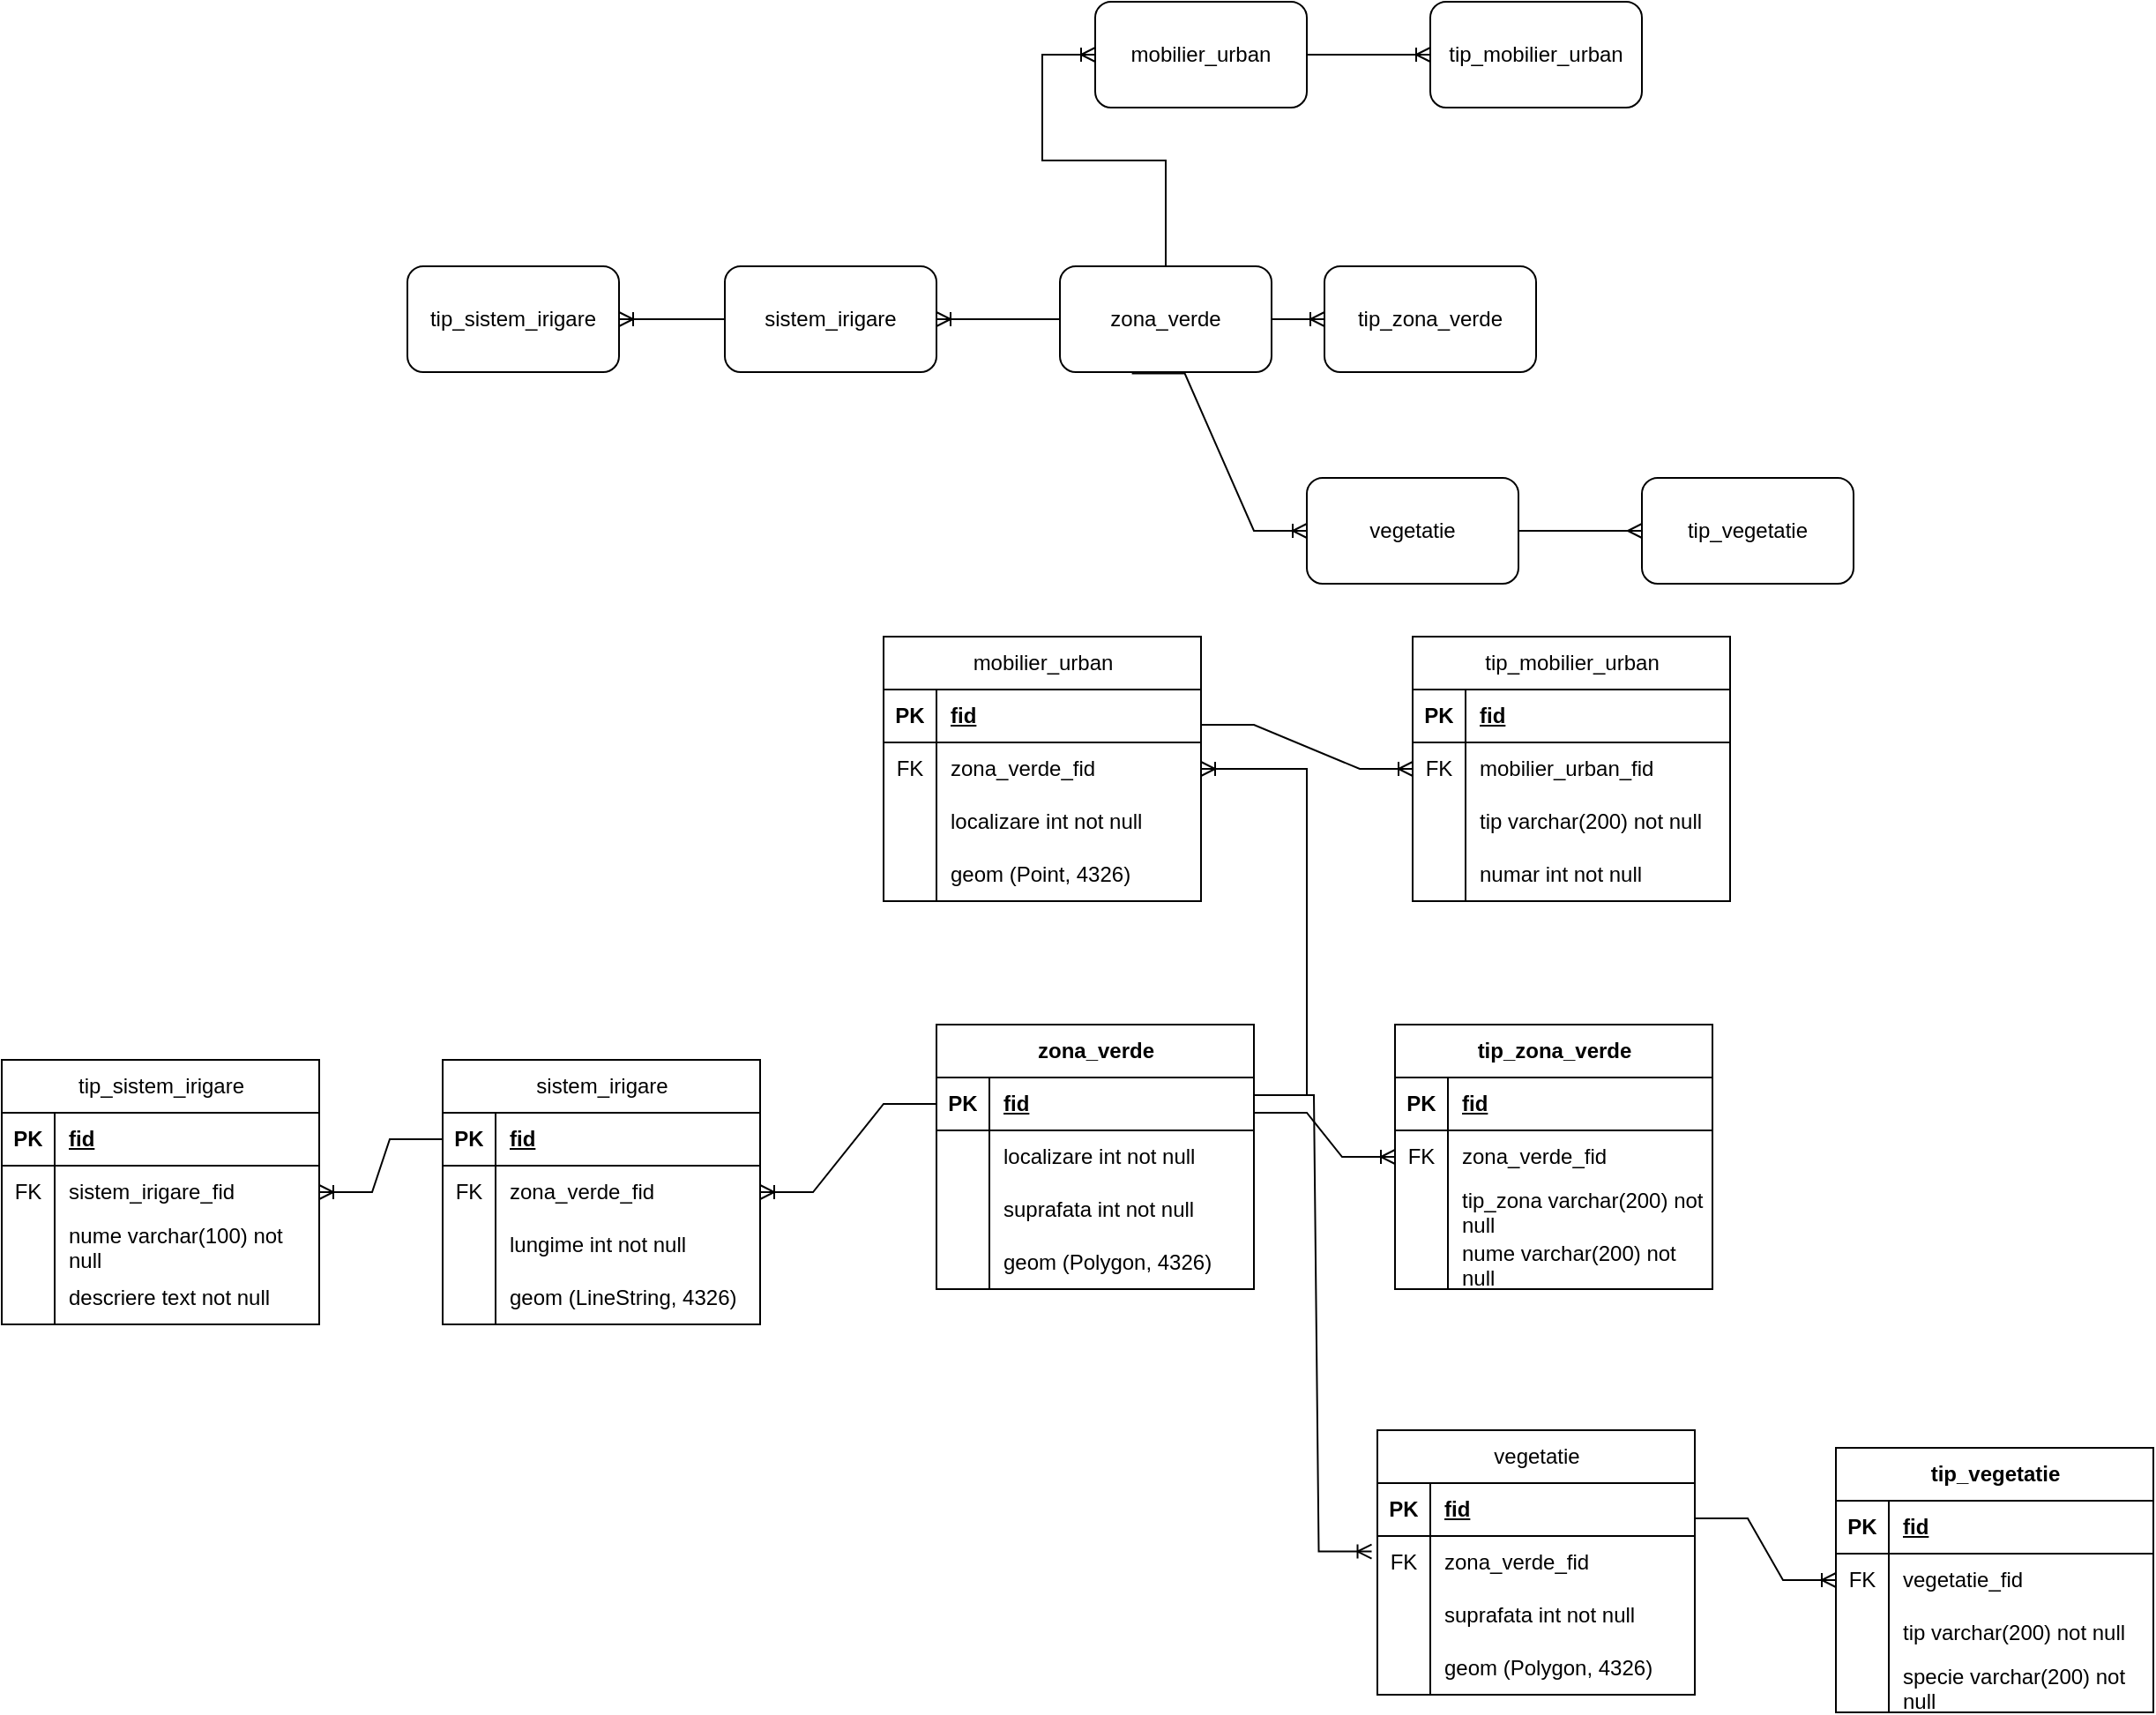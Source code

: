 <mxfile version="24.4.4" type="github">
  <diagram id="R2lEEEUBdFMjLlhIrx00" name="Page-1">
    <mxGraphModel dx="3083" dy="1831" grid="1" gridSize="10" guides="1" tooltips="1" connect="1" arrows="1" fold="1" page="1" pageScale="1" pageWidth="850" pageHeight="1100" math="0" shadow="0" extFonts="Permanent Marker^https://fonts.googleapis.com/css?family=Permanent+Marker">
      <root>
        <mxCell id="0" />
        <mxCell id="1" parent="0" />
        <mxCell id="Djv5T1rqlEVUEKe_ZdRL-2" value="tip_zona_verde" style="rounded=1;whiteSpace=wrap;html=1;" vertex="1" parent="1">
          <mxGeometry x="-220" y="-280" width="120" height="60" as="geometry" />
        </mxCell>
        <mxCell id="Djv5T1rqlEVUEKe_ZdRL-3" value="vegetatie" style="rounded=1;whiteSpace=wrap;html=1;" vertex="1" parent="1">
          <mxGeometry x="-230" y="-160" width="120" height="60" as="geometry" />
        </mxCell>
        <mxCell id="Djv5T1rqlEVUEKe_ZdRL-4" value="tip_vegetatie" style="rounded=1;whiteSpace=wrap;html=1;" vertex="1" parent="1">
          <mxGeometry x="-40" y="-160" width="120" height="60" as="geometry" />
        </mxCell>
        <mxCell id="Djv5T1rqlEVUEKe_ZdRL-6" value="mobilier_urban" style="rounded=1;whiteSpace=wrap;html=1;" vertex="1" parent="1">
          <mxGeometry x="-350" y="-430" width="120" height="60" as="geometry" />
        </mxCell>
        <mxCell id="Djv5T1rqlEVUEKe_ZdRL-7" value="sistem_irigare" style="rounded=1;whiteSpace=wrap;html=1;" vertex="1" parent="1">
          <mxGeometry x="-560" y="-280" width="120" height="60" as="geometry" />
        </mxCell>
        <mxCell id="Djv5T1rqlEVUEKe_ZdRL-8" value="tip_mobilier_urban" style="rounded=1;whiteSpace=wrap;html=1;" vertex="1" parent="1">
          <mxGeometry x="-160" y="-430" width="120" height="60" as="geometry" />
        </mxCell>
        <mxCell id="Djv5T1rqlEVUEKe_ZdRL-9" value="zona_verde" style="rounded=1;whiteSpace=wrap;html=1;" vertex="1" parent="1">
          <mxGeometry x="-370" y="-280" width="120" height="60" as="geometry" />
        </mxCell>
        <mxCell id="Djv5T1rqlEVUEKe_ZdRL-10" value="tip_sistem_irigare" style="rounded=1;whiteSpace=wrap;html=1;" vertex="1" parent="1">
          <mxGeometry x="-740" y="-280" width="120" height="60" as="geometry" />
        </mxCell>
        <mxCell id="Djv5T1rqlEVUEKe_ZdRL-11" value="" style="edgeStyle=entityRelationEdgeStyle;fontSize=12;html=1;endArrow=ERoneToMany;rounded=0;entryX=0;entryY=0.5;entryDx=0;entryDy=0;" edge="1" parent="1" target="Djv5T1rqlEVUEKe_ZdRL-2">
          <mxGeometry width="100" height="100" relative="1" as="geometry">
            <mxPoint x="-250" y="-250" as="sourcePoint" />
            <mxPoint x="-150" y="-350" as="targetPoint" />
          </mxGeometry>
        </mxCell>
        <mxCell id="Djv5T1rqlEVUEKe_ZdRL-12" value="" style="edgeStyle=entityRelationEdgeStyle;fontSize=12;html=1;endArrow=ERoneToMany;rounded=0;exitX=0.34;exitY=1.013;exitDx=0;exitDy=0;exitPerimeter=0;" edge="1" parent="1" source="Djv5T1rqlEVUEKe_ZdRL-9">
          <mxGeometry width="100" height="100" relative="1" as="geometry">
            <mxPoint x="-80" y="-140" as="sourcePoint" />
            <mxPoint x="-230" y="-130" as="targetPoint" />
          </mxGeometry>
        </mxCell>
        <mxCell id="Djv5T1rqlEVUEKe_ZdRL-13" value="" style="edgeStyle=entityRelationEdgeStyle;fontSize=12;html=1;endArrow=ERmany;rounded=0;" edge="1" parent="1" target="Djv5T1rqlEVUEKe_ZdRL-4">
          <mxGeometry width="100" height="100" relative="1" as="geometry">
            <mxPoint x="-110" y="-130" as="sourcePoint" />
            <mxPoint x="-10" y="-230" as="targetPoint" />
          </mxGeometry>
        </mxCell>
        <mxCell id="Djv5T1rqlEVUEKe_ZdRL-16" value="" style="edgeStyle=entityRelationEdgeStyle;fontSize=12;html=1;endArrow=ERoneToMany;rounded=0;" edge="1" parent="1">
          <mxGeometry width="100" height="100" relative="1" as="geometry">
            <mxPoint x="-340" y="-280" as="sourcePoint" />
            <mxPoint x="-350" y="-400" as="targetPoint" />
          </mxGeometry>
        </mxCell>
        <mxCell id="Djv5T1rqlEVUEKe_ZdRL-18" value="" style="edgeStyle=entityRelationEdgeStyle;fontSize=12;html=1;endArrow=ERoneToMany;rounded=0;entryX=0;entryY=0.5;entryDx=0;entryDy=0;" edge="1" parent="1" target="Djv5T1rqlEVUEKe_ZdRL-8">
          <mxGeometry width="100" height="100" relative="1" as="geometry">
            <mxPoint x="-230" y="-400" as="sourcePoint" />
            <mxPoint x="-130" y="-500" as="targetPoint" />
          </mxGeometry>
        </mxCell>
        <mxCell id="Djv5T1rqlEVUEKe_ZdRL-19" value="" style="edgeStyle=entityRelationEdgeStyle;fontSize=12;html=1;endArrow=ERoneToMany;rounded=0;exitX=0;exitY=0.5;exitDx=0;exitDy=0;entryX=1;entryY=0.5;entryDx=0;entryDy=0;" edge="1" parent="1" source="Djv5T1rqlEVUEKe_ZdRL-9" target="Djv5T1rqlEVUEKe_ZdRL-7">
          <mxGeometry width="100" height="100" relative="1" as="geometry">
            <mxPoint x="-490" y="-70" as="sourcePoint" />
            <mxPoint x="-390" y="-170" as="targetPoint" />
          </mxGeometry>
        </mxCell>
        <mxCell id="Djv5T1rqlEVUEKe_ZdRL-20" value="" style="edgeStyle=entityRelationEdgeStyle;fontSize=12;html=1;endArrow=ERoneToMany;rounded=0;exitX=0;exitY=0.5;exitDx=0;exitDy=0;entryX=1;entryY=0.5;entryDx=0;entryDy=0;" edge="1" parent="1" source="Djv5T1rqlEVUEKe_ZdRL-7" target="Djv5T1rqlEVUEKe_ZdRL-10">
          <mxGeometry width="100" height="100" relative="1" as="geometry">
            <mxPoint x="-610" y="-280" as="sourcePoint" />
            <mxPoint x="-510" y="-380" as="targetPoint" />
          </mxGeometry>
        </mxCell>
        <mxCell id="Djv5T1rqlEVUEKe_ZdRL-21" value="&lt;span style=&quot;font-weight: 400; text-wrap: wrap;&quot;&gt;tip_mobilier_urban&lt;/span&gt;" style="shape=table;startSize=30;container=1;collapsible=1;childLayout=tableLayout;fixedRows=1;rowLines=0;fontStyle=1;align=center;resizeLast=1;html=1;" vertex="1" parent="1">
          <mxGeometry x="-170" y="-70" width="180" height="150" as="geometry" />
        </mxCell>
        <mxCell id="Djv5T1rqlEVUEKe_ZdRL-22" value="" style="shape=tableRow;horizontal=0;startSize=0;swimlaneHead=0;swimlaneBody=0;fillColor=none;collapsible=0;dropTarget=0;points=[[0,0.5],[1,0.5]];portConstraint=eastwest;top=0;left=0;right=0;bottom=1;" vertex="1" parent="Djv5T1rqlEVUEKe_ZdRL-21">
          <mxGeometry y="30" width="180" height="30" as="geometry" />
        </mxCell>
        <mxCell id="Djv5T1rqlEVUEKe_ZdRL-23" value="PK" style="shape=partialRectangle;connectable=0;fillColor=none;top=0;left=0;bottom=0;right=0;fontStyle=1;overflow=hidden;whiteSpace=wrap;html=1;" vertex="1" parent="Djv5T1rqlEVUEKe_ZdRL-22">
          <mxGeometry width="30" height="30" as="geometry">
            <mxRectangle width="30" height="30" as="alternateBounds" />
          </mxGeometry>
        </mxCell>
        <mxCell id="Djv5T1rqlEVUEKe_ZdRL-24" value="fid" style="shape=partialRectangle;connectable=0;fillColor=none;top=0;left=0;bottom=0;right=0;align=left;spacingLeft=6;fontStyle=5;overflow=hidden;whiteSpace=wrap;html=1;" vertex="1" parent="Djv5T1rqlEVUEKe_ZdRL-22">
          <mxGeometry x="30" width="150" height="30" as="geometry">
            <mxRectangle width="150" height="30" as="alternateBounds" />
          </mxGeometry>
        </mxCell>
        <mxCell id="Djv5T1rqlEVUEKe_ZdRL-28" value="" style="shape=tableRow;horizontal=0;startSize=0;swimlaneHead=0;swimlaneBody=0;fillColor=none;collapsible=0;dropTarget=0;points=[[0,0.5],[1,0.5]];portConstraint=eastwest;top=0;left=0;right=0;bottom=0;" vertex="1" parent="Djv5T1rqlEVUEKe_ZdRL-21">
          <mxGeometry y="60" width="180" height="30" as="geometry" />
        </mxCell>
        <mxCell id="Djv5T1rqlEVUEKe_ZdRL-29" value="FK" style="shape=partialRectangle;connectable=0;fillColor=none;top=0;left=0;bottom=0;right=0;editable=1;overflow=hidden;whiteSpace=wrap;html=1;" vertex="1" parent="Djv5T1rqlEVUEKe_ZdRL-28">
          <mxGeometry width="30" height="30" as="geometry">
            <mxRectangle width="30" height="30" as="alternateBounds" />
          </mxGeometry>
        </mxCell>
        <mxCell id="Djv5T1rqlEVUEKe_ZdRL-30" value="mobilier_urban_fid" style="shape=partialRectangle;connectable=0;fillColor=none;top=0;left=0;bottom=0;right=0;align=left;spacingLeft=6;overflow=hidden;whiteSpace=wrap;html=1;" vertex="1" parent="Djv5T1rqlEVUEKe_ZdRL-28">
          <mxGeometry x="30" width="150" height="30" as="geometry">
            <mxRectangle width="150" height="30" as="alternateBounds" />
          </mxGeometry>
        </mxCell>
        <mxCell id="Djv5T1rqlEVUEKe_ZdRL-25" value="" style="shape=tableRow;horizontal=0;startSize=0;swimlaneHead=0;swimlaneBody=0;fillColor=none;collapsible=0;dropTarget=0;points=[[0,0.5],[1,0.5]];portConstraint=eastwest;top=0;left=0;right=0;bottom=0;" vertex="1" parent="Djv5T1rqlEVUEKe_ZdRL-21">
          <mxGeometry y="90" width="180" height="30" as="geometry" />
        </mxCell>
        <mxCell id="Djv5T1rqlEVUEKe_ZdRL-26" value="" style="shape=partialRectangle;connectable=0;fillColor=none;top=0;left=0;bottom=0;right=0;editable=1;overflow=hidden;whiteSpace=wrap;html=1;" vertex="1" parent="Djv5T1rqlEVUEKe_ZdRL-25">
          <mxGeometry width="30" height="30" as="geometry">
            <mxRectangle width="30" height="30" as="alternateBounds" />
          </mxGeometry>
        </mxCell>
        <mxCell id="Djv5T1rqlEVUEKe_ZdRL-27" value="tip varchar(200) not null" style="shape=partialRectangle;connectable=0;fillColor=none;top=0;left=0;bottom=0;right=0;align=left;spacingLeft=6;overflow=hidden;whiteSpace=wrap;html=1;" vertex="1" parent="Djv5T1rqlEVUEKe_ZdRL-25">
          <mxGeometry x="30" width="150" height="30" as="geometry">
            <mxRectangle width="150" height="30" as="alternateBounds" />
          </mxGeometry>
        </mxCell>
        <mxCell id="Djv5T1rqlEVUEKe_ZdRL-31" value="" style="shape=tableRow;horizontal=0;startSize=0;swimlaneHead=0;swimlaneBody=0;fillColor=none;collapsible=0;dropTarget=0;points=[[0,0.5],[1,0.5]];portConstraint=eastwest;top=0;left=0;right=0;bottom=0;" vertex="1" parent="Djv5T1rqlEVUEKe_ZdRL-21">
          <mxGeometry y="120" width="180" height="30" as="geometry" />
        </mxCell>
        <mxCell id="Djv5T1rqlEVUEKe_ZdRL-32" value="" style="shape=partialRectangle;connectable=0;fillColor=none;top=0;left=0;bottom=0;right=0;editable=1;overflow=hidden;whiteSpace=wrap;html=1;" vertex="1" parent="Djv5T1rqlEVUEKe_ZdRL-31">
          <mxGeometry width="30" height="30" as="geometry">
            <mxRectangle width="30" height="30" as="alternateBounds" />
          </mxGeometry>
        </mxCell>
        <mxCell id="Djv5T1rqlEVUEKe_ZdRL-33" value="numar int not null" style="shape=partialRectangle;connectable=0;fillColor=none;top=0;left=0;bottom=0;right=0;align=left;spacingLeft=6;overflow=hidden;whiteSpace=wrap;html=1;" vertex="1" parent="Djv5T1rqlEVUEKe_ZdRL-31">
          <mxGeometry x="30" width="150" height="30" as="geometry">
            <mxRectangle width="150" height="30" as="alternateBounds" />
          </mxGeometry>
        </mxCell>
        <mxCell id="Djv5T1rqlEVUEKe_ZdRL-34" value="&lt;span style=&quot;font-weight: 400; text-wrap: wrap;&quot;&gt;mobilier_urban&lt;/span&gt;" style="shape=table;startSize=30;container=1;collapsible=1;childLayout=tableLayout;fixedRows=1;rowLines=0;fontStyle=1;align=center;resizeLast=1;html=1;" vertex="1" parent="1">
          <mxGeometry x="-470" y="-70" width="180" height="150" as="geometry" />
        </mxCell>
        <mxCell id="Djv5T1rqlEVUEKe_ZdRL-35" value="" style="shape=tableRow;horizontal=0;startSize=0;swimlaneHead=0;swimlaneBody=0;fillColor=none;collapsible=0;dropTarget=0;points=[[0,0.5],[1,0.5]];portConstraint=eastwest;top=0;left=0;right=0;bottom=1;" vertex="1" parent="Djv5T1rqlEVUEKe_ZdRL-34">
          <mxGeometry y="30" width="180" height="30" as="geometry" />
        </mxCell>
        <mxCell id="Djv5T1rqlEVUEKe_ZdRL-36" value="PK" style="shape=partialRectangle;connectable=0;fillColor=none;top=0;left=0;bottom=0;right=0;fontStyle=1;overflow=hidden;whiteSpace=wrap;html=1;" vertex="1" parent="Djv5T1rqlEVUEKe_ZdRL-35">
          <mxGeometry width="30" height="30" as="geometry">
            <mxRectangle width="30" height="30" as="alternateBounds" />
          </mxGeometry>
        </mxCell>
        <mxCell id="Djv5T1rqlEVUEKe_ZdRL-37" value="fid" style="shape=partialRectangle;connectable=0;fillColor=none;top=0;left=0;bottom=0;right=0;align=left;spacingLeft=6;fontStyle=5;overflow=hidden;whiteSpace=wrap;html=1;" vertex="1" parent="Djv5T1rqlEVUEKe_ZdRL-35">
          <mxGeometry x="30" width="150" height="30" as="geometry">
            <mxRectangle width="150" height="30" as="alternateBounds" />
          </mxGeometry>
        </mxCell>
        <mxCell id="Djv5T1rqlEVUEKe_ZdRL-41" value="" style="shape=tableRow;horizontal=0;startSize=0;swimlaneHead=0;swimlaneBody=0;fillColor=none;collapsible=0;dropTarget=0;points=[[0,0.5],[1,0.5]];portConstraint=eastwest;top=0;left=0;right=0;bottom=0;" vertex="1" parent="Djv5T1rqlEVUEKe_ZdRL-34">
          <mxGeometry y="60" width="180" height="30" as="geometry" />
        </mxCell>
        <mxCell id="Djv5T1rqlEVUEKe_ZdRL-42" value="FK" style="shape=partialRectangle;connectable=0;fillColor=none;top=0;left=0;bottom=0;right=0;editable=1;overflow=hidden;whiteSpace=wrap;html=1;" vertex="1" parent="Djv5T1rqlEVUEKe_ZdRL-41">
          <mxGeometry width="30" height="30" as="geometry">
            <mxRectangle width="30" height="30" as="alternateBounds" />
          </mxGeometry>
        </mxCell>
        <mxCell id="Djv5T1rqlEVUEKe_ZdRL-43" value="zona_verde_fid&amp;nbsp;" style="shape=partialRectangle;connectable=0;fillColor=none;top=0;left=0;bottom=0;right=0;align=left;spacingLeft=6;overflow=hidden;whiteSpace=wrap;html=1;" vertex="1" parent="Djv5T1rqlEVUEKe_ZdRL-41">
          <mxGeometry x="30" width="150" height="30" as="geometry">
            <mxRectangle width="150" height="30" as="alternateBounds" />
          </mxGeometry>
        </mxCell>
        <mxCell id="Djv5T1rqlEVUEKe_ZdRL-38" value="" style="shape=tableRow;horizontal=0;startSize=0;swimlaneHead=0;swimlaneBody=0;fillColor=none;collapsible=0;dropTarget=0;points=[[0,0.5],[1,0.5]];portConstraint=eastwest;top=0;left=0;right=0;bottom=0;" vertex="1" parent="Djv5T1rqlEVUEKe_ZdRL-34">
          <mxGeometry y="90" width="180" height="30" as="geometry" />
        </mxCell>
        <mxCell id="Djv5T1rqlEVUEKe_ZdRL-39" value="" style="shape=partialRectangle;connectable=0;fillColor=none;top=0;left=0;bottom=0;right=0;editable=1;overflow=hidden;whiteSpace=wrap;html=1;" vertex="1" parent="Djv5T1rqlEVUEKe_ZdRL-38">
          <mxGeometry width="30" height="30" as="geometry">
            <mxRectangle width="30" height="30" as="alternateBounds" />
          </mxGeometry>
        </mxCell>
        <mxCell id="Djv5T1rqlEVUEKe_ZdRL-40" value="localizare int not null" style="shape=partialRectangle;connectable=0;fillColor=none;top=0;left=0;bottom=0;right=0;align=left;spacingLeft=6;overflow=hidden;whiteSpace=wrap;html=1;" vertex="1" parent="Djv5T1rqlEVUEKe_ZdRL-38">
          <mxGeometry x="30" width="150" height="30" as="geometry">
            <mxRectangle width="150" height="30" as="alternateBounds" />
          </mxGeometry>
        </mxCell>
        <mxCell id="Djv5T1rqlEVUEKe_ZdRL-44" value="" style="shape=tableRow;horizontal=0;startSize=0;swimlaneHead=0;swimlaneBody=0;fillColor=none;collapsible=0;dropTarget=0;points=[[0,0.5],[1,0.5]];portConstraint=eastwest;top=0;left=0;right=0;bottom=0;" vertex="1" parent="Djv5T1rqlEVUEKe_ZdRL-34">
          <mxGeometry y="120" width="180" height="30" as="geometry" />
        </mxCell>
        <mxCell id="Djv5T1rqlEVUEKe_ZdRL-45" value="" style="shape=partialRectangle;connectable=0;fillColor=none;top=0;left=0;bottom=0;right=0;editable=1;overflow=hidden;whiteSpace=wrap;html=1;" vertex="1" parent="Djv5T1rqlEVUEKe_ZdRL-44">
          <mxGeometry width="30" height="30" as="geometry">
            <mxRectangle width="30" height="30" as="alternateBounds" />
          </mxGeometry>
        </mxCell>
        <mxCell id="Djv5T1rqlEVUEKe_ZdRL-46" value="geom (Point, 4326)" style="shape=partialRectangle;connectable=0;fillColor=none;top=0;left=0;bottom=0;right=0;align=left;spacingLeft=6;overflow=hidden;whiteSpace=wrap;html=1;" vertex="1" parent="Djv5T1rqlEVUEKe_ZdRL-44">
          <mxGeometry x="30" width="150" height="30" as="geometry">
            <mxRectangle width="150" height="30" as="alternateBounds" />
          </mxGeometry>
        </mxCell>
        <mxCell id="Djv5T1rqlEVUEKe_ZdRL-47" value="zona_verde" style="shape=table;startSize=30;container=1;collapsible=1;childLayout=tableLayout;fixedRows=1;rowLines=0;fontStyle=1;align=center;resizeLast=1;html=1;" vertex="1" parent="1">
          <mxGeometry x="-440" y="150" width="180" height="150" as="geometry" />
        </mxCell>
        <mxCell id="Djv5T1rqlEVUEKe_ZdRL-48" value="" style="shape=tableRow;horizontal=0;startSize=0;swimlaneHead=0;swimlaneBody=0;fillColor=none;collapsible=0;dropTarget=0;points=[[0,0.5],[1,0.5]];portConstraint=eastwest;top=0;left=0;right=0;bottom=1;" vertex="1" parent="Djv5T1rqlEVUEKe_ZdRL-47">
          <mxGeometry y="30" width="180" height="30" as="geometry" />
        </mxCell>
        <mxCell id="Djv5T1rqlEVUEKe_ZdRL-49" value="PK" style="shape=partialRectangle;connectable=0;fillColor=none;top=0;left=0;bottom=0;right=0;fontStyle=1;overflow=hidden;whiteSpace=wrap;html=1;" vertex="1" parent="Djv5T1rqlEVUEKe_ZdRL-48">
          <mxGeometry width="30" height="30" as="geometry">
            <mxRectangle width="30" height="30" as="alternateBounds" />
          </mxGeometry>
        </mxCell>
        <mxCell id="Djv5T1rqlEVUEKe_ZdRL-50" value="fid" style="shape=partialRectangle;connectable=0;fillColor=none;top=0;left=0;bottom=0;right=0;align=left;spacingLeft=6;fontStyle=5;overflow=hidden;whiteSpace=wrap;html=1;" vertex="1" parent="Djv5T1rqlEVUEKe_ZdRL-48">
          <mxGeometry x="30" width="150" height="30" as="geometry">
            <mxRectangle width="150" height="30" as="alternateBounds" />
          </mxGeometry>
        </mxCell>
        <mxCell id="Djv5T1rqlEVUEKe_ZdRL-51" value="" style="shape=tableRow;horizontal=0;startSize=0;swimlaneHead=0;swimlaneBody=0;fillColor=none;collapsible=0;dropTarget=0;points=[[0,0.5],[1,0.5]];portConstraint=eastwest;top=0;left=0;right=0;bottom=0;" vertex="1" parent="Djv5T1rqlEVUEKe_ZdRL-47">
          <mxGeometry y="60" width="180" height="30" as="geometry" />
        </mxCell>
        <mxCell id="Djv5T1rqlEVUEKe_ZdRL-52" value="" style="shape=partialRectangle;connectable=0;fillColor=none;top=0;left=0;bottom=0;right=0;editable=1;overflow=hidden;whiteSpace=wrap;html=1;" vertex="1" parent="Djv5T1rqlEVUEKe_ZdRL-51">
          <mxGeometry width="30" height="30" as="geometry">
            <mxRectangle width="30" height="30" as="alternateBounds" />
          </mxGeometry>
        </mxCell>
        <mxCell id="Djv5T1rqlEVUEKe_ZdRL-53" value="localizare int not null" style="shape=partialRectangle;connectable=0;fillColor=none;top=0;left=0;bottom=0;right=0;align=left;spacingLeft=6;overflow=hidden;whiteSpace=wrap;html=1;" vertex="1" parent="Djv5T1rqlEVUEKe_ZdRL-51">
          <mxGeometry x="30" width="150" height="30" as="geometry">
            <mxRectangle width="150" height="30" as="alternateBounds" />
          </mxGeometry>
        </mxCell>
        <mxCell id="Djv5T1rqlEVUEKe_ZdRL-54" value="" style="shape=tableRow;horizontal=0;startSize=0;swimlaneHead=0;swimlaneBody=0;fillColor=none;collapsible=0;dropTarget=0;points=[[0,0.5],[1,0.5]];portConstraint=eastwest;top=0;left=0;right=0;bottom=0;" vertex="1" parent="Djv5T1rqlEVUEKe_ZdRL-47">
          <mxGeometry y="90" width="180" height="30" as="geometry" />
        </mxCell>
        <mxCell id="Djv5T1rqlEVUEKe_ZdRL-55" value="" style="shape=partialRectangle;connectable=0;fillColor=none;top=0;left=0;bottom=0;right=0;editable=1;overflow=hidden;whiteSpace=wrap;html=1;" vertex="1" parent="Djv5T1rqlEVUEKe_ZdRL-54">
          <mxGeometry width="30" height="30" as="geometry">
            <mxRectangle width="30" height="30" as="alternateBounds" />
          </mxGeometry>
        </mxCell>
        <mxCell id="Djv5T1rqlEVUEKe_ZdRL-56" value="suprafata int not null" style="shape=partialRectangle;connectable=0;fillColor=none;top=0;left=0;bottom=0;right=0;align=left;spacingLeft=6;overflow=hidden;whiteSpace=wrap;html=1;" vertex="1" parent="Djv5T1rqlEVUEKe_ZdRL-54">
          <mxGeometry x="30" width="150" height="30" as="geometry">
            <mxRectangle width="150" height="30" as="alternateBounds" />
          </mxGeometry>
        </mxCell>
        <mxCell id="Djv5T1rqlEVUEKe_ZdRL-57" value="" style="shape=tableRow;horizontal=0;startSize=0;swimlaneHead=0;swimlaneBody=0;fillColor=none;collapsible=0;dropTarget=0;points=[[0,0.5],[1,0.5]];portConstraint=eastwest;top=0;left=0;right=0;bottom=0;" vertex="1" parent="Djv5T1rqlEVUEKe_ZdRL-47">
          <mxGeometry y="120" width="180" height="30" as="geometry" />
        </mxCell>
        <mxCell id="Djv5T1rqlEVUEKe_ZdRL-58" value="" style="shape=partialRectangle;connectable=0;fillColor=none;top=0;left=0;bottom=0;right=0;editable=1;overflow=hidden;whiteSpace=wrap;html=1;" vertex="1" parent="Djv5T1rqlEVUEKe_ZdRL-57">
          <mxGeometry width="30" height="30" as="geometry">
            <mxRectangle width="30" height="30" as="alternateBounds" />
          </mxGeometry>
        </mxCell>
        <mxCell id="Djv5T1rqlEVUEKe_ZdRL-59" value="geom (Polygon, 4326)" style="shape=partialRectangle;connectable=0;fillColor=none;top=0;left=0;bottom=0;right=0;align=left;spacingLeft=6;overflow=hidden;whiteSpace=wrap;html=1;" vertex="1" parent="Djv5T1rqlEVUEKe_ZdRL-57">
          <mxGeometry x="30" width="150" height="30" as="geometry">
            <mxRectangle width="150" height="30" as="alternateBounds" />
          </mxGeometry>
        </mxCell>
        <mxCell id="Djv5T1rqlEVUEKe_ZdRL-60" value="tip_zona_verde" style="shape=table;startSize=30;container=1;collapsible=1;childLayout=tableLayout;fixedRows=1;rowLines=0;fontStyle=1;align=center;resizeLast=1;html=1;" vertex="1" parent="1">
          <mxGeometry x="-180" y="150" width="180" height="150" as="geometry" />
        </mxCell>
        <mxCell id="Djv5T1rqlEVUEKe_ZdRL-61" value="" style="shape=tableRow;horizontal=0;startSize=0;swimlaneHead=0;swimlaneBody=0;fillColor=none;collapsible=0;dropTarget=0;points=[[0,0.5],[1,0.5]];portConstraint=eastwest;top=0;left=0;right=0;bottom=1;" vertex="1" parent="Djv5T1rqlEVUEKe_ZdRL-60">
          <mxGeometry y="30" width="180" height="30" as="geometry" />
        </mxCell>
        <mxCell id="Djv5T1rqlEVUEKe_ZdRL-62" value="PK" style="shape=partialRectangle;connectable=0;fillColor=none;top=0;left=0;bottom=0;right=0;fontStyle=1;overflow=hidden;whiteSpace=wrap;html=1;" vertex="1" parent="Djv5T1rqlEVUEKe_ZdRL-61">
          <mxGeometry width="30" height="30" as="geometry">
            <mxRectangle width="30" height="30" as="alternateBounds" />
          </mxGeometry>
        </mxCell>
        <mxCell id="Djv5T1rqlEVUEKe_ZdRL-63" value="fid" style="shape=partialRectangle;connectable=0;fillColor=none;top=0;left=0;bottom=0;right=0;align=left;spacingLeft=6;fontStyle=5;overflow=hidden;whiteSpace=wrap;html=1;" vertex="1" parent="Djv5T1rqlEVUEKe_ZdRL-61">
          <mxGeometry x="30" width="150" height="30" as="geometry">
            <mxRectangle width="150" height="30" as="alternateBounds" />
          </mxGeometry>
        </mxCell>
        <mxCell id="Djv5T1rqlEVUEKe_ZdRL-64" value="" style="shape=tableRow;horizontal=0;startSize=0;swimlaneHead=0;swimlaneBody=0;fillColor=none;collapsible=0;dropTarget=0;points=[[0,0.5],[1,0.5]];portConstraint=eastwest;top=0;left=0;right=0;bottom=0;" vertex="1" parent="Djv5T1rqlEVUEKe_ZdRL-60">
          <mxGeometry y="60" width="180" height="30" as="geometry" />
        </mxCell>
        <mxCell id="Djv5T1rqlEVUEKe_ZdRL-65" value="FK" style="shape=partialRectangle;connectable=0;fillColor=none;top=0;left=0;bottom=0;right=0;editable=1;overflow=hidden;whiteSpace=wrap;html=1;" vertex="1" parent="Djv5T1rqlEVUEKe_ZdRL-64">
          <mxGeometry width="30" height="30" as="geometry">
            <mxRectangle width="30" height="30" as="alternateBounds" />
          </mxGeometry>
        </mxCell>
        <mxCell id="Djv5T1rqlEVUEKe_ZdRL-66" value="zona_verde_fid" style="shape=partialRectangle;connectable=0;fillColor=none;top=0;left=0;bottom=0;right=0;align=left;spacingLeft=6;overflow=hidden;whiteSpace=wrap;html=1;" vertex="1" parent="Djv5T1rqlEVUEKe_ZdRL-64">
          <mxGeometry x="30" width="150" height="30" as="geometry">
            <mxRectangle width="150" height="30" as="alternateBounds" />
          </mxGeometry>
        </mxCell>
        <mxCell id="Djv5T1rqlEVUEKe_ZdRL-67" value="" style="shape=tableRow;horizontal=0;startSize=0;swimlaneHead=0;swimlaneBody=0;fillColor=none;collapsible=0;dropTarget=0;points=[[0,0.5],[1,0.5]];portConstraint=eastwest;top=0;left=0;right=0;bottom=0;" vertex="1" parent="Djv5T1rqlEVUEKe_ZdRL-60">
          <mxGeometry y="90" width="180" height="30" as="geometry" />
        </mxCell>
        <mxCell id="Djv5T1rqlEVUEKe_ZdRL-68" value="" style="shape=partialRectangle;connectable=0;fillColor=none;top=0;left=0;bottom=0;right=0;editable=1;overflow=hidden;whiteSpace=wrap;html=1;" vertex="1" parent="Djv5T1rqlEVUEKe_ZdRL-67">
          <mxGeometry width="30" height="30" as="geometry">
            <mxRectangle width="30" height="30" as="alternateBounds" />
          </mxGeometry>
        </mxCell>
        <mxCell id="Djv5T1rqlEVUEKe_ZdRL-69" value="tip_zona varchar(200) not null" style="shape=partialRectangle;connectable=0;fillColor=none;top=0;left=0;bottom=0;right=0;align=left;spacingLeft=6;overflow=hidden;whiteSpace=wrap;html=1;" vertex="1" parent="Djv5T1rqlEVUEKe_ZdRL-67">
          <mxGeometry x="30" width="150" height="30" as="geometry">
            <mxRectangle width="150" height="30" as="alternateBounds" />
          </mxGeometry>
        </mxCell>
        <mxCell id="Djv5T1rqlEVUEKe_ZdRL-70" value="" style="shape=tableRow;horizontal=0;startSize=0;swimlaneHead=0;swimlaneBody=0;fillColor=none;collapsible=0;dropTarget=0;points=[[0,0.5],[1,0.5]];portConstraint=eastwest;top=0;left=0;right=0;bottom=0;" vertex="1" parent="Djv5T1rqlEVUEKe_ZdRL-60">
          <mxGeometry y="120" width="180" height="30" as="geometry" />
        </mxCell>
        <mxCell id="Djv5T1rqlEVUEKe_ZdRL-71" value="" style="shape=partialRectangle;connectable=0;fillColor=none;top=0;left=0;bottom=0;right=0;editable=1;overflow=hidden;whiteSpace=wrap;html=1;" vertex="1" parent="Djv5T1rqlEVUEKe_ZdRL-70">
          <mxGeometry width="30" height="30" as="geometry">
            <mxRectangle width="30" height="30" as="alternateBounds" />
          </mxGeometry>
        </mxCell>
        <mxCell id="Djv5T1rqlEVUEKe_ZdRL-72" value="nume varchar(200) not null" style="shape=partialRectangle;connectable=0;fillColor=none;top=0;left=0;bottom=0;right=0;align=left;spacingLeft=6;overflow=hidden;whiteSpace=wrap;html=1;" vertex="1" parent="Djv5T1rqlEVUEKe_ZdRL-70">
          <mxGeometry x="30" width="150" height="30" as="geometry">
            <mxRectangle width="150" height="30" as="alternateBounds" />
          </mxGeometry>
        </mxCell>
        <mxCell id="Djv5T1rqlEVUEKe_ZdRL-73" value="&lt;span style=&quot;font-weight: 400; text-wrap: wrap;&quot;&gt;vegetatie&lt;/span&gt;" style="shape=table;startSize=30;container=1;collapsible=1;childLayout=tableLayout;fixedRows=1;rowLines=0;fontStyle=1;align=center;resizeLast=1;html=1;" vertex="1" parent="1">
          <mxGeometry x="-190" y="380" width="180" height="150" as="geometry" />
        </mxCell>
        <mxCell id="Djv5T1rqlEVUEKe_ZdRL-74" value="" style="shape=tableRow;horizontal=0;startSize=0;swimlaneHead=0;swimlaneBody=0;fillColor=none;collapsible=0;dropTarget=0;points=[[0,0.5],[1,0.5]];portConstraint=eastwest;top=0;left=0;right=0;bottom=1;" vertex="1" parent="Djv5T1rqlEVUEKe_ZdRL-73">
          <mxGeometry y="30" width="180" height="30" as="geometry" />
        </mxCell>
        <mxCell id="Djv5T1rqlEVUEKe_ZdRL-75" value="PK" style="shape=partialRectangle;connectable=0;fillColor=none;top=0;left=0;bottom=0;right=0;fontStyle=1;overflow=hidden;whiteSpace=wrap;html=1;" vertex="1" parent="Djv5T1rqlEVUEKe_ZdRL-74">
          <mxGeometry width="30" height="30" as="geometry">
            <mxRectangle width="30" height="30" as="alternateBounds" />
          </mxGeometry>
        </mxCell>
        <mxCell id="Djv5T1rqlEVUEKe_ZdRL-76" value="fid" style="shape=partialRectangle;connectable=0;fillColor=none;top=0;left=0;bottom=0;right=0;align=left;spacingLeft=6;fontStyle=5;overflow=hidden;whiteSpace=wrap;html=1;" vertex="1" parent="Djv5T1rqlEVUEKe_ZdRL-74">
          <mxGeometry x="30" width="150" height="30" as="geometry">
            <mxRectangle width="150" height="30" as="alternateBounds" />
          </mxGeometry>
        </mxCell>
        <mxCell id="Djv5T1rqlEVUEKe_ZdRL-77" value="" style="shape=tableRow;horizontal=0;startSize=0;swimlaneHead=0;swimlaneBody=0;fillColor=none;collapsible=0;dropTarget=0;points=[[0,0.5],[1,0.5]];portConstraint=eastwest;top=0;left=0;right=0;bottom=0;" vertex="1" parent="Djv5T1rqlEVUEKe_ZdRL-73">
          <mxGeometry y="60" width="180" height="30" as="geometry" />
        </mxCell>
        <mxCell id="Djv5T1rqlEVUEKe_ZdRL-78" value="FK" style="shape=partialRectangle;connectable=0;fillColor=none;top=0;left=0;bottom=0;right=0;editable=1;overflow=hidden;whiteSpace=wrap;html=1;" vertex="1" parent="Djv5T1rqlEVUEKe_ZdRL-77">
          <mxGeometry width="30" height="30" as="geometry">
            <mxRectangle width="30" height="30" as="alternateBounds" />
          </mxGeometry>
        </mxCell>
        <mxCell id="Djv5T1rqlEVUEKe_ZdRL-79" value="zona_verde_fid" style="shape=partialRectangle;connectable=0;fillColor=none;top=0;left=0;bottom=0;right=0;align=left;spacingLeft=6;overflow=hidden;whiteSpace=wrap;html=1;" vertex="1" parent="Djv5T1rqlEVUEKe_ZdRL-77">
          <mxGeometry x="30" width="150" height="30" as="geometry">
            <mxRectangle width="150" height="30" as="alternateBounds" />
          </mxGeometry>
        </mxCell>
        <mxCell id="Djv5T1rqlEVUEKe_ZdRL-80" value="" style="shape=tableRow;horizontal=0;startSize=0;swimlaneHead=0;swimlaneBody=0;fillColor=none;collapsible=0;dropTarget=0;points=[[0,0.5],[1,0.5]];portConstraint=eastwest;top=0;left=0;right=0;bottom=0;" vertex="1" parent="Djv5T1rqlEVUEKe_ZdRL-73">
          <mxGeometry y="90" width="180" height="30" as="geometry" />
        </mxCell>
        <mxCell id="Djv5T1rqlEVUEKe_ZdRL-81" value="" style="shape=partialRectangle;connectable=0;fillColor=none;top=0;left=0;bottom=0;right=0;editable=1;overflow=hidden;whiteSpace=wrap;html=1;" vertex="1" parent="Djv5T1rqlEVUEKe_ZdRL-80">
          <mxGeometry width="30" height="30" as="geometry">
            <mxRectangle width="30" height="30" as="alternateBounds" />
          </mxGeometry>
        </mxCell>
        <mxCell id="Djv5T1rqlEVUEKe_ZdRL-82" value="suprafata int not null" style="shape=partialRectangle;connectable=0;fillColor=none;top=0;left=0;bottom=0;right=0;align=left;spacingLeft=6;overflow=hidden;whiteSpace=wrap;html=1;" vertex="1" parent="Djv5T1rqlEVUEKe_ZdRL-80">
          <mxGeometry x="30" width="150" height="30" as="geometry">
            <mxRectangle width="150" height="30" as="alternateBounds" />
          </mxGeometry>
        </mxCell>
        <mxCell id="Djv5T1rqlEVUEKe_ZdRL-83" value="" style="shape=tableRow;horizontal=0;startSize=0;swimlaneHead=0;swimlaneBody=0;fillColor=none;collapsible=0;dropTarget=0;points=[[0,0.5],[1,0.5]];portConstraint=eastwest;top=0;left=0;right=0;bottom=0;" vertex="1" parent="Djv5T1rqlEVUEKe_ZdRL-73">
          <mxGeometry y="120" width="180" height="30" as="geometry" />
        </mxCell>
        <mxCell id="Djv5T1rqlEVUEKe_ZdRL-84" value="" style="shape=partialRectangle;connectable=0;fillColor=none;top=0;left=0;bottom=0;right=0;editable=1;overflow=hidden;whiteSpace=wrap;html=1;" vertex="1" parent="Djv5T1rqlEVUEKe_ZdRL-83">
          <mxGeometry width="30" height="30" as="geometry">
            <mxRectangle width="30" height="30" as="alternateBounds" />
          </mxGeometry>
        </mxCell>
        <mxCell id="Djv5T1rqlEVUEKe_ZdRL-85" value="geom (Polygon, 4326)" style="shape=partialRectangle;connectable=0;fillColor=none;top=0;left=0;bottom=0;right=0;align=left;spacingLeft=6;overflow=hidden;whiteSpace=wrap;html=1;" vertex="1" parent="Djv5T1rqlEVUEKe_ZdRL-83">
          <mxGeometry x="30" width="150" height="30" as="geometry">
            <mxRectangle width="150" height="30" as="alternateBounds" />
          </mxGeometry>
        </mxCell>
        <mxCell id="Djv5T1rqlEVUEKe_ZdRL-86" value="&lt;span style=&quot;font-weight: 400; text-wrap: wrap;&quot;&gt;sistem_irigare&lt;/span&gt;" style="shape=table;startSize=30;container=1;collapsible=1;childLayout=tableLayout;fixedRows=1;rowLines=0;fontStyle=1;align=center;resizeLast=1;html=1;" vertex="1" parent="1">
          <mxGeometry x="-720" y="170" width="180" height="150" as="geometry" />
        </mxCell>
        <mxCell id="Djv5T1rqlEVUEKe_ZdRL-87" value="" style="shape=tableRow;horizontal=0;startSize=0;swimlaneHead=0;swimlaneBody=0;fillColor=none;collapsible=0;dropTarget=0;points=[[0,0.5],[1,0.5]];portConstraint=eastwest;top=0;left=0;right=0;bottom=1;" vertex="1" parent="Djv5T1rqlEVUEKe_ZdRL-86">
          <mxGeometry y="30" width="180" height="30" as="geometry" />
        </mxCell>
        <mxCell id="Djv5T1rqlEVUEKe_ZdRL-88" value="PK" style="shape=partialRectangle;connectable=0;fillColor=none;top=0;left=0;bottom=0;right=0;fontStyle=1;overflow=hidden;whiteSpace=wrap;html=1;" vertex="1" parent="Djv5T1rqlEVUEKe_ZdRL-87">
          <mxGeometry width="30" height="30" as="geometry">
            <mxRectangle width="30" height="30" as="alternateBounds" />
          </mxGeometry>
        </mxCell>
        <mxCell id="Djv5T1rqlEVUEKe_ZdRL-89" value="fid" style="shape=partialRectangle;connectable=0;fillColor=none;top=0;left=0;bottom=0;right=0;align=left;spacingLeft=6;fontStyle=5;overflow=hidden;whiteSpace=wrap;html=1;" vertex="1" parent="Djv5T1rqlEVUEKe_ZdRL-87">
          <mxGeometry x="30" width="150" height="30" as="geometry">
            <mxRectangle width="150" height="30" as="alternateBounds" />
          </mxGeometry>
        </mxCell>
        <mxCell id="Djv5T1rqlEVUEKe_ZdRL-93" value="" style="shape=tableRow;horizontal=0;startSize=0;swimlaneHead=0;swimlaneBody=0;fillColor=none;collapsible=0;dropTarget=0;points=[[0,0.5],[1,0.5]];portConstraint=eastwest;top=0;left=0;right=0;bottom=0;" vertex="1" parent="Djv5T1rqlEVUEKe_ZdRL-86">
          <mxGeometry y="60" width="180" height="30" as="geometry" />
        </mxCell>
        <mxCell id="Djv5T1rqlEVUEKe_ZdRL-94" value="FK" style="shape=partialRectangle;connectable=0;fillColor=none;top=0;left=0;bottom=0;right=0;editable=1;overflow=hidden;whiteSpace=wrap;html=1;" vertex="1" parent="Djv5T1rqlEVUEKe_ZdRL-93">
          <mxGeometry width="30" height="30" as="geometry">
            <mxRectangle width="30" height="30" as="alternateBounds" />
          </mxGeometry>
        </mxCell>
        <mxCell id="Djv5T1rqlEVUEKe_ZdRL-95" value="zona_verde_fid" style="shape=partialRectangle;connectable=0;fillColor=none;top=0;left=0;bottom=0;right=0;align=left;spacingLeft=6;overflow=hidden;whiteSpace=wrap;html=1;" vertex="1" parent="Djv5T1rqlEVUEKe_ZdRL-93">
          <mxGeometry x="30" width="150" height="30" as="geometry">
            <mxRectangle width="150" height="30" as="alternateBounds" />
          </mxGeometry>
        </mxCell>
        <mxCell id="Djv5T1rqlEVUEKe_ZdRL-90" value="" style="shape=tableRow;horizontal=0;startSize=0;swimlaneHead=0;swimlaneBody=0;fillColor=none;collapsible=0;dropTarget=0;points=[[0,0.5],[1,0.5]];portConstraint=eastwest;top=0;left=0;right=0;bottom=0;" vertex="1" parent="Djv5T1rqlEVUEKe_ZdRL-86">
          <mxGeometry y="90" width="180" height="30" as="geometry" />
        </mxCell>
        <mxCell id="Djv5T1rqlEVUEKe_ZdRL-91" value="" style="shape=partialRectangle;connectable=0;fillColor=none;top=0;left=0;bottom=0;right=0;editable=1;overflow=hidden;whiteSpace=wrap;html=1;" vertex="1" parent="Djv5T1rqlEVUEKe_ZdRL-90">
          <mxGeometry width="30" height="30" as="geometry">
            <mxRectangle width="30" height="30" as="alternateBounds" />
          </mxGeometry>
        </mxCell>
        <mxCell id="Djv5T1rqlEVUEKe_ZdRL-92" value="lungime int not null" style="shape=partialRectangle;connectable=0;fillColor=none;top=0;left=0;bottom=0;right=0;align=left;spacingLeft=6;overflow=hidden;whiteSpace=wrap;html=1;" vertex="1" parent="Djv5T1rqlEVUEKe_ZdRL-90">
          <mxGeometry x="30" width="150" height="30" as="geometry">
            <mxRectangle width="150" height="30" as="alternateBounds" />
          </mxGeometry>
        </mxCell>
        <mxCell id="Djv5T1rqlEVUEKe_ZdRL-96" value="" style="shape=tableRow;horizontal=0;startSize=0;swimlaneHead=0;swimlaneBody=0;fillColor=none;collapsible=0;dropTarget=0;points=[[0,0.5],[1,0.5]];portConstraint=eastwest;top=0;left=0;right=0;bottom=0;" vertex="1" parent="Djv5T1rqlEVUEKe_ZdRL-86">
          <mxGeometry y="120" width="180" height="30" as="geometry" />
        </mxCell>
        <mxCell id="Djv5T1rqlEVUEKe_ZdRL-97" value="" style="shape=partialRectangle;connectable=0;fillColor=none;top=0;left=0;bottom=0;right=0;editable=1;overflow=hidden;whiteSpace=wrap;html=1;" vertex="1" parent="Djv5T1rqlEVUEKe_ZdRL-96">
          <mxGeometry width="30" height="30" as="geometry">
            <mxRectangle width="30" height="30" as="alternateBounds" />
          </mxGeometry>
        </mxCell>
        <mxCell id="Djv5T1rqlEVUEKe_ZdRL-98" value="geom (LineString, 4326)" style="shape=partialRectangle;connectable=0;fillColor=none;top=0;left=0;bottom=0;right=0;align=left;spacingLeft=6;overflow=hidden;whiteSpace=wrap;html=1;" vertex="1" parent="Djv5T1rqlEVUEKe_ZdRL-96">
          <mxGeometry x="30" width="150" height="30" as="geometry">
            <mxRectangle width="150" height="30" as="alternateBounds" />
          </mxGeometry>
        </mxCell>
        <mxCell id="Djv5T1rqlEVUEKe_ZdRL-99" value="tip_vegetatie" style="shape=table;startSize=30;container=1;collapsible=1;childLayout=tableLayout;fixedRows=1;rowLines=0;fontStyle=1;align=center;resizeLast=1;html=1;" vertex="1" parent="1">
          <mxGeometry x="70" y="390" width="180" height="150" as="geometry" />
        </mxCell>
        <mxCell id="Djv5T1rqlEVUEKe_ZdRL-100" value="" style="shape=tableRow;horizontal=0;startSize=0;swimlaneHead=0;swimlaneBody=0;fillColor=none;collapsible=0;dropTarget=0;points=[[0,0.5],[1,0.5]];portConstraint=eastwest;top=0;left=0;right=0;bottom=1;" vertex="1" parent="Djv5T1rqlEVUEKe_ZdRL-99">
          <mxGeometry y="30" width="180" height="30" as="geometry" />
        </mxCell>
        <mxCell id="Djv5T1rqlEVUEKe_ZdRL-101" value="PK" style="shape=partialRectangle;connectable=0;fillColor=none;top=0;left=0;bottom=0;right=0;fontStyle=1;overflow=hidden;whiteSpace=wrap;html=1;" vertex="1" parent="Djv5T1rqlEVUEKe_ZdRL-100">
          <mxGeometry width="30" height="30" as="geometry">
            <mxRectangle width="30" height="30" as="alternateBounds" />
          </mxGeometry>
        </mxCell>
        <mxCell id="Djv5T1rqlEVUEKe_ZdRL-102" value="fid" style="shape=partialRectangle;connectable=0;fillColor=none;top=0;left=0;bottom=0;right=0;align=left;spacingLeft=6;fontStyle=5;overflow=hidden;whiteSpace=wrap;html=1;" vertex="1" parent="Djv5T1rqlEVUEKe_ZdRL-100">
          <mxGeometry x="30" width="150" height="30" as="geometry">
            <mxRectangle width="150" height="30" as="alternateBounds" />
          </mxGeometry>
        </mxCell>
        <mxCell id="Djv5T1rqlEVUEKe_ZdRL-103" value="" style="shape=tableRow;horizontal=0;startSize=0;swimlaneHead=0;swimlaneBody=0;fillColor=none;collapsible=0;dropTarget=0;points=[[0,0.5],[1,0.5]];portConstraint=eastwest;top=0;left=0;right=0;bottom=0;" vertex="1" parent="Djv5T1rqlEVUEKe_ZdRL-99">
          <mxGeometry y="60" width="180" height="30" as="geometry" />
        </mxCell>
        <mxCell id="Djv5T1rqlEVUEKe_ZdRL-104" value="FK" style="shape=partialRectangle;connectable=0;fillColor=none;top=0;left=0;bottom=0;right=0;editable=1;overflow=hidden;whiteSpace=wrap;html=1;" vertex="1" parent="Djv5T1rqlEVUEKe_ZdRL-103">
          <mxGeometry width="30" height="30" as="geometry">
            <mxRectangle width="30" height="30" as="alternateBounds" />
          </mxGeometry>
        </mxCell>
        <mxCell id="Djv5T1rqlEVUEKe_ZdRL-105" value="vegetatie_fid&amp;nbsp;" style="shape=partialRectangle;connectable=0;fillColor=none;top=0;left=0;bottom=0;right=0;align=left;spacingLeft=6;overflow=hidden;whiteSpace=wrap;html=1;" vertex="1" parent="Djv5T1rqlEVUEKe_ZdRL-103">
          <mxGeometry x="30" width="150" height="30" as="geometry">
            <mxRectangle width="150" height="30" as="alternateBounds" />
          </mxGeometry>
        </mxCell>
        <mxCell id="Djv5T1rqlEVUEKe_ZdRL-106" value="" style="shape=tableRow;horizontal=0;startSize=0;swimlaneHead=0;swimlaneBody=0;fillColor=none;collapsible=0;dropTarget=0;points=[[0,0.5],[1,0.5]];portConstraint=eastwest;top=0;left=0;right=0;bottom=0;" vertex="1" parent="Djv5T1rqlEVUEKe_ZdRL-99">
          <mxGeometry y="90" width="180" height="30" as="geometry" />
        </mxCell>
        <mxCell id="Djv5T1rqlEVUEKe_ZdRL-107" value="" style="shape=partialRectangle;connectable=0;fillColor=none;top=0;left=0;bottom=0;right=0;editable=1;overflow=hidden;whiteSpace=wrap;html=1;" vertex="1" parent="Djv5T1rqlEVUEKe_ZdRL-106">
          <mxGeometry width="30" height="30" as="geometry">
            <mxRectangle width="30" height="30" as="alternateBounds" />
          </mxGeometry>
        </mxCell>
        <mxCell id="Djv5T1rqlEVUEKe_ZdRL-108" value="tip varchar(200) not null" style="shape=partialRectangle;connectable=0;fillColor=none;top=0;left=0;bottom=0;right=0;align=left;spacingLeft=6;overflow=hidden;whiteSpace=wrap;html=1;" vertex="1" parent="Djv5T1rqlEVUEKe_ZdRL-106">
          <mxGeometry x="30" width="150" height="30" as="geometry">
            <mxRectangle width="150" height="30" as="alternateBounds" />
          </mxGeometry>
        </mxCell>
        <mxCell id="Djv5T1rqlEVUEKe_ZdRL-109" value="" style="shape=tableRow;horizontal=0;startSize=0;swimlaneHead=0;swimlaneBody=0;fillColor=none;collapsible=0;dropTarget=0;points=[[0,0.5],[1,0.5]];portConstraint=eastwest;top=0;left=0;right=0;bottom=0;" vertex="1" parent="Djv5T1rqlEVUEKe_ZdRL-99">
          <mxGeometry y="120" width="180" height="30" as="geometry" />
        </mxCell>
        <mxCell id="Djv5T1rqlEVUEKe_ZdRL-110" value="" style="shape=partialRectangle;connectable=0;fillColor=none;top=0;left=0;bottom=0;right=0;editable=1;overflow=hidden;whiteSpace=wrap;html=1;" vertex="1" parent="Djv5T1rqlEVUEKe_ZdRL-109">
          <mxGeometry width="30" height="30" as="geometry">
            <mxRectangle width="30" height="30" as="alternateBounds" />
          </mxGeometry>
        </mxCell>
        <mxCell id="Djv5T1rqlEVUEKe_ZdRL-111" value="specie varchar(200) not null" style="shape=partialRectangle;connectable=0;fillColor=none;top=0;left=0;bottom=0;right=0;align=left;spacingLeft=6;overflow=hidden;whiteSpace=wrap;html=1;" vertex="1" parent="Djv5T1rqlEVUEKe_ZdRL-109">
          <mxGeometry x="30" width="150" height="30" as="geometry">
            <mxRectangle width="150" height="30" as="alternateBounds" />
          </mxGeometry>
        </mxCell>
        <mxCell id="Djv5T1rqlEVUEKe_ZdRL-112" value="&lt;span style=&quot;font-weight: 400; text-wrap: wrap;&quot;&gt;tip_sistem_irigare&lt;/span&gt;" style="shape=table;startSize=30;container=1;collapsible=1;childLayout=tableLayout;fixedRows=1;rowLines=0;fontStyle=1;align=center;resizeLast=1;html=1;" vertex="1" parent="1">
          <mxGeometry x="-970" y="170" width="180" height="150" as="geometry" />
        </mxCell>
        <mxCell id="Djv5T1rqlEVUEKe_ZdRL-113" value="" style="shape=tableRow;horizontal=0;startSize=0;swimlaneHead=0;swimlaneBody=0;fillColor=none;collapsible=0;dropTarget=0;points=[[0,0.5],[1,0.5]];portConstraint=eastwest;top=0;left=0;right=0;bottom=1;" vertex="1" parent="Djv5T1rqlEVUEKe_ZdRL-112">
          <mxGeometry y="30" width="180" height="30" as="geometry" />
        </mxCell>
        <mxCell id="Djv5T1rqlEVUEKe_ZdRL-114" value="PK" style="shape=partialRectangle;connectable=0;fillColor=none;top=0;left=0;bottom=0;right=0;fontStyle=1;overflow=hidden;whiteSpace=wrap;html=1;" vertex="1" parent="Djv5T1rqlEVUEKe_ZdRL-113">
          <mxGeometry width="30" height="30" as="geometry">
            <mxRectangle width="30" height="30" as="alternateBounds" />
          </mxGeometry>
        </mxCell>
        <mxCell id="Djv5T1rqlEVUEKe_ZdRL-115" value="fid" style="shape=partialRectangle;connectable=0;fillColor=none;top=0;left=0;bottom=0;right=0;align=left;spacingLeft=6;fontStyle=5;overflow=hidden;whiteSpace=wrap;html=1;" vertex="1" parent="Djv5T1rqlEVUEKe_ZdRL-113">
          <mxGeometry x="30" width="150" height="30" as="geometry">
            <mxRectangle width="150" height="30" as="alternateBounds" />
          </mxGeometry>
        </mxCell>
        <mxCell id="Djv5T1rqlEVUEKe_ZdRL-116" value="" style="shape=tableRow;horizontal=0;startSize=0;swimlaneHead=0;swimlaneBody=0;fillColor=none;collapsible=0;dropTarget=0;points=[[0,0.5],[1,0.5]];portConstraint=eastwest;top=0;left=0;right=0;bottom=0;" vertex="1" parent="Djv5T1rqlEVUEKe_ZdRL-112">
          <mxGeometry y="60" width="180" height="30" as="geometry" />
        </mxCell>
        <mxCell id="Djv5T1rqlEVUEKe_ZdRL-117" value="FK" style="shape=partialRectangle;connectable=0;fillColor=none;top=0;left=0;bottom=0;right=0;editable=1;overflow=hidden;whiteSpace=wrap;html=1;" vertex="1" parent="Djv5T1rqlEVUEKe_ZdRL-116">
          <mxGeometry width="30" height="30" as="geometry">
            <mxRectangle width="30" height="30" as="alternateBounds" />
          </mxGeometry>
        </mxCell>
        <mxCell id="Djv5T1rqlEVUEKe_ZdRL-118" value="sistem_irigare_fid" style="shape=partialRectangle;connectable=0;fillColor=none;top=0;left=0;bottom=0;right=0;align=left;spacingLeft=6;overflow=hidden;whiteSpace=wrap;html=1;" vertex="1" parent="Djv5T1rqlEVUEKe_ZdRL-116">
          <mxGeometry x="30" width="150" height="30" as="geometry">
            <mxRectangle width="150" height="30" as="alternateBounds" />
          </mxGeometry>
        </mxCell>
        <mxCell id="Djv5T1rqlEVUEKe_ZdRL-119" value="" style="shape=tableRow;horizontal=0;startSize=0;swimlaneHead=0;swimlaneBody=0;fillColor=none;collapsible=0;dropTarget=0;points=[[0,0.5],[1,0.5]];portConstraint=eastwest;top=0;left=0;right=0;bottom=0;" vertex="1" parent="Djv5T1rqlEVUEKe_ZdRL-112">
          <mxGeometry y="90" width="180" height="30" as="geometry" />
        </mxCell>
        <mxCell id="Djv5T1rqlEVUEKe_ZdRL-120" value="" style="shape=partialRectangle;connectable=0;fillColor=none;top=0;left=0;bottom=0;right=0;editable=1;overflow=hidden;whiteSpace=wrap;html=1;" vertex="1" parent="Djv5T1rqlEVUEKe_ZdRL-119">
          <mxGeometry width="30" height="30" as="geometry">
            <mxRectangle width="30" height="30" as="alternateBounds" />
          </mxGeometry>
        </mxCell>
        <mxCell id="Djv5T1rqlEVUEKe_ZdRL-121" value="nume varchar(100) not null" style="shape=partialRectangle;connectable=0;fillColor=none;top=0;left=0;bottom=0;right=0;align=left;spacingLeft=6;overflow=hidden;whiteSpace=wrap;html=1;" vertex="1" parent="Djv5T1rqlEVUEKe_ZdRL-119">
          <mxGeometry x="30" width="150" height="30" as="geometry">
            <mxRectangle width="150" height="30" as="alternateBounds" />
          </mxGeometry>
        </mxCell>
        <mxCell id="Djv5T1rqlEVUEKe_ZdRL-122" value="" style="shape=tableRow;horizontal=0;startSize=0;swimlaneHead=0;swimlaneBody=0;fillColor=none;collapsible=0;dropTarget=0;points=[[0,0.5],[1,0.5]];portConstraint=eastwest;top=0;left=0;right=0;bottom=0;" vertex="1" parent="Djv5T1rqlEVUEKe_ZdRL-112">
          <mxGeometry y="120" width="180" height="30" as="geometry" />
        </mxCell>
        <mxCell id="Djv5T1rqlEVUEKe_ZdRL-123" value="" style="shape=partialRectangle;connectable=0;fillColor=none;top=0;left=0;bottom=0;right=0;editable=1;overflow=hidden;whiteSpace=wrap;html=1;" vertex="1" parent="Djv5T1rqlEVUEKe_ZdRL-122">
          <mxGeometry width="30" height="30" as="geometry">
            <mxRectangle width="30" height="30" as="alternateBounds" />
          </mxGeometry>
        </mxCell>
        <mxCell id="Djv5T1rqlEVUEKe_ZdRL-124" value="descriere text not null" style="shape=partialRectangle;connectable=0;fillColor=none;top=0;left=0;bottom=0;right=0;align=left;spacingLeft=6;overflow=hidden;whiteSpace=wrap;html=1;" vertex="1" parent="Djv5T1rqlEVUEKe_ZdRL-122">
          <mxGeometry x="30" width="150" height="30" as="geometry">
            <mxRectangle width="150" height="30" as="alternateBounds" />
          </mxGeometry>
        </mxCell>
        <mxCell id="Djv5T1rqlEVUEKe_ZdRL-126" value="" style="edgeStyle=entityRelationEdgeStyle;fontSize=12;html=1;endArrow=ERoneToMany;rounded=0;entryX=0;entryY=0.5;entryDx=0;entryDy=0;" edge="1" parent="1" target="Djv5T1rqlEVUEKe_ZdRL-64">
          <mxGeometry width="100" height="100" relative="1" as="geometry">
            <mxPoint x="-260" y="200" as="sourcePoint" />
            <mxPoint x="-160" y="100" as="targetPoint" />
          </mxGeometry>
        </mxCell>
        <mxCell id="Djv5T1rqlEVUEKe_ZdRL-127" value="" style="edgeStyle=entityRelationEdgeStyle;fontSize=12;html=1;endArrow=ERoneToMany;rounded=0;exitX=0;exitY=0.5;exitDx=0;exitDy=0;entryX=1;entryY=0.5;entryDx=0;entryDy=0;" edge="1" parent="1" source="Djv5T1rqlEVUEKe_ZdRL-48" target="Djv5T1rqlEVUEKe_ZdRL-93">
          <mxGeometry width="100" height="100" relative="1" as="geometry">
            <mxPoint x="-510" y="190" as="sourcePoint" />
            <mxPoint x="-410" y="90" as="targetPoint" />
          </mxGeometry>
        </mxCell>
        <mxCell id="Djv5T1rqlEVUEKe_ZdRL-128" value="" style="edgeStyle=entityRelationEdgeStyle;fontSize=12;html=1;endArrow=ERoneToMany;rounded=0;exitX=0;exitY=0.5;exitDx=0;exitDy=0;" edge="1" parent="1" source="Djv5T1rqlEVUEKe_ZdRL-87" target="Djv5T1rqlEVUEKe_ZdRL-116">
          <mxGeometry width="100" height="100" relative="1" as="geometry">
            <mxPoint x="-760" y="190" as="sourcePoint" />
            <mxPoint x="-660" y="90" as="targetPoint" />
          </mxGeometry>
        </mxCell>
        <mxCell id="Djv5T1rqlEVUEKe_ZdRL-129" value="" style="edgeStyle=entityRelationEdgeStyle;fontSize=12;html=1;endArrow=ERoneToMany;rounded=0;entryX=-0.018;entryY=0.292;entryDx=0;entryDy=0;entryPerimeter=0;" edge="1" parent="1" target="Djv5T1rqlEVUEKe_ZdRL-77">
          <mxGeometry width="100" height="100" relative="1" as="geometry">
            <mxPoint x="-256" y="190" as="sourcePoint" />
            <mxPoint x="-230" y="320" as="targetPoint" />
          </mxGeometry>
        </mxCell>
        <mxCell id="Djv5T1rqlEVUEKe_ZdRL-130" value="" style="edgeStyle=entityRelationEdgeStyle;fontSize=12;html=1;endArrow=ERoneToMany;rounded=0;entryX=0;entryY=0.5;entryDx=0;entryDy=0;" edge="1" parent="1" target="Djv5T1rqlEVUEKe_ZdRL-103">
          <mxGeometry width="100" height="100" relative="1" as="geometry">
            <mxPoint x="-10" y="430" as="sourcePoint" />
            <mxPoint x="90" y="330" as="targetPoint" />
          </mxGeometry>
        </mxCell>
        <mxCell id="Djv5T1rqlEVUEKe_ZdRL-131" value="" style="edgeStyle=entityRelationEdgeStyle;fontSize=12;html=1;endArrow=ERoneToMany;rounded=0;entryX=1;entryY=0.5;entryDx=0;entryDy=0;" edge="1" parent="1" target="Djv5T1rqlEVUEKe_ZdRL-41">
          <mxGeometry width="100" height="100" relative="1" as="geometry">
            <mxPoint x="-260" y="190" as="sourcePoint" />
            <mxPoint x="-160" y="90" as="targetPoint" />
          </mxGeometry>
        </mxCell>
        <mxCell id="Djv5T1rqlEVUEKe_ZdRL-132" value="" style="edgeStyle=entityRelationEdgeStyle;fontSize=12;html=1;endArrow=ERoneToMany;rounded=0;entryX=0;entryY=0.5;entryDx=0;entryDy=0;" edge="1" parent="1" target="Djv5T1rqlEVUEKe_ZdRL-28">
          <mxGeometry width="100" height="100" relative="1" as="geometry">
            <mxPoint x="-290" y="-20" as="sourcePoint" />
            <mxPoint x="-190" y="-120" as="targetPoint" />
          </mxGeometry>
        </mxCell>
      </root>
    </mxGraphModel>
  </diagram>
</mxfile>
